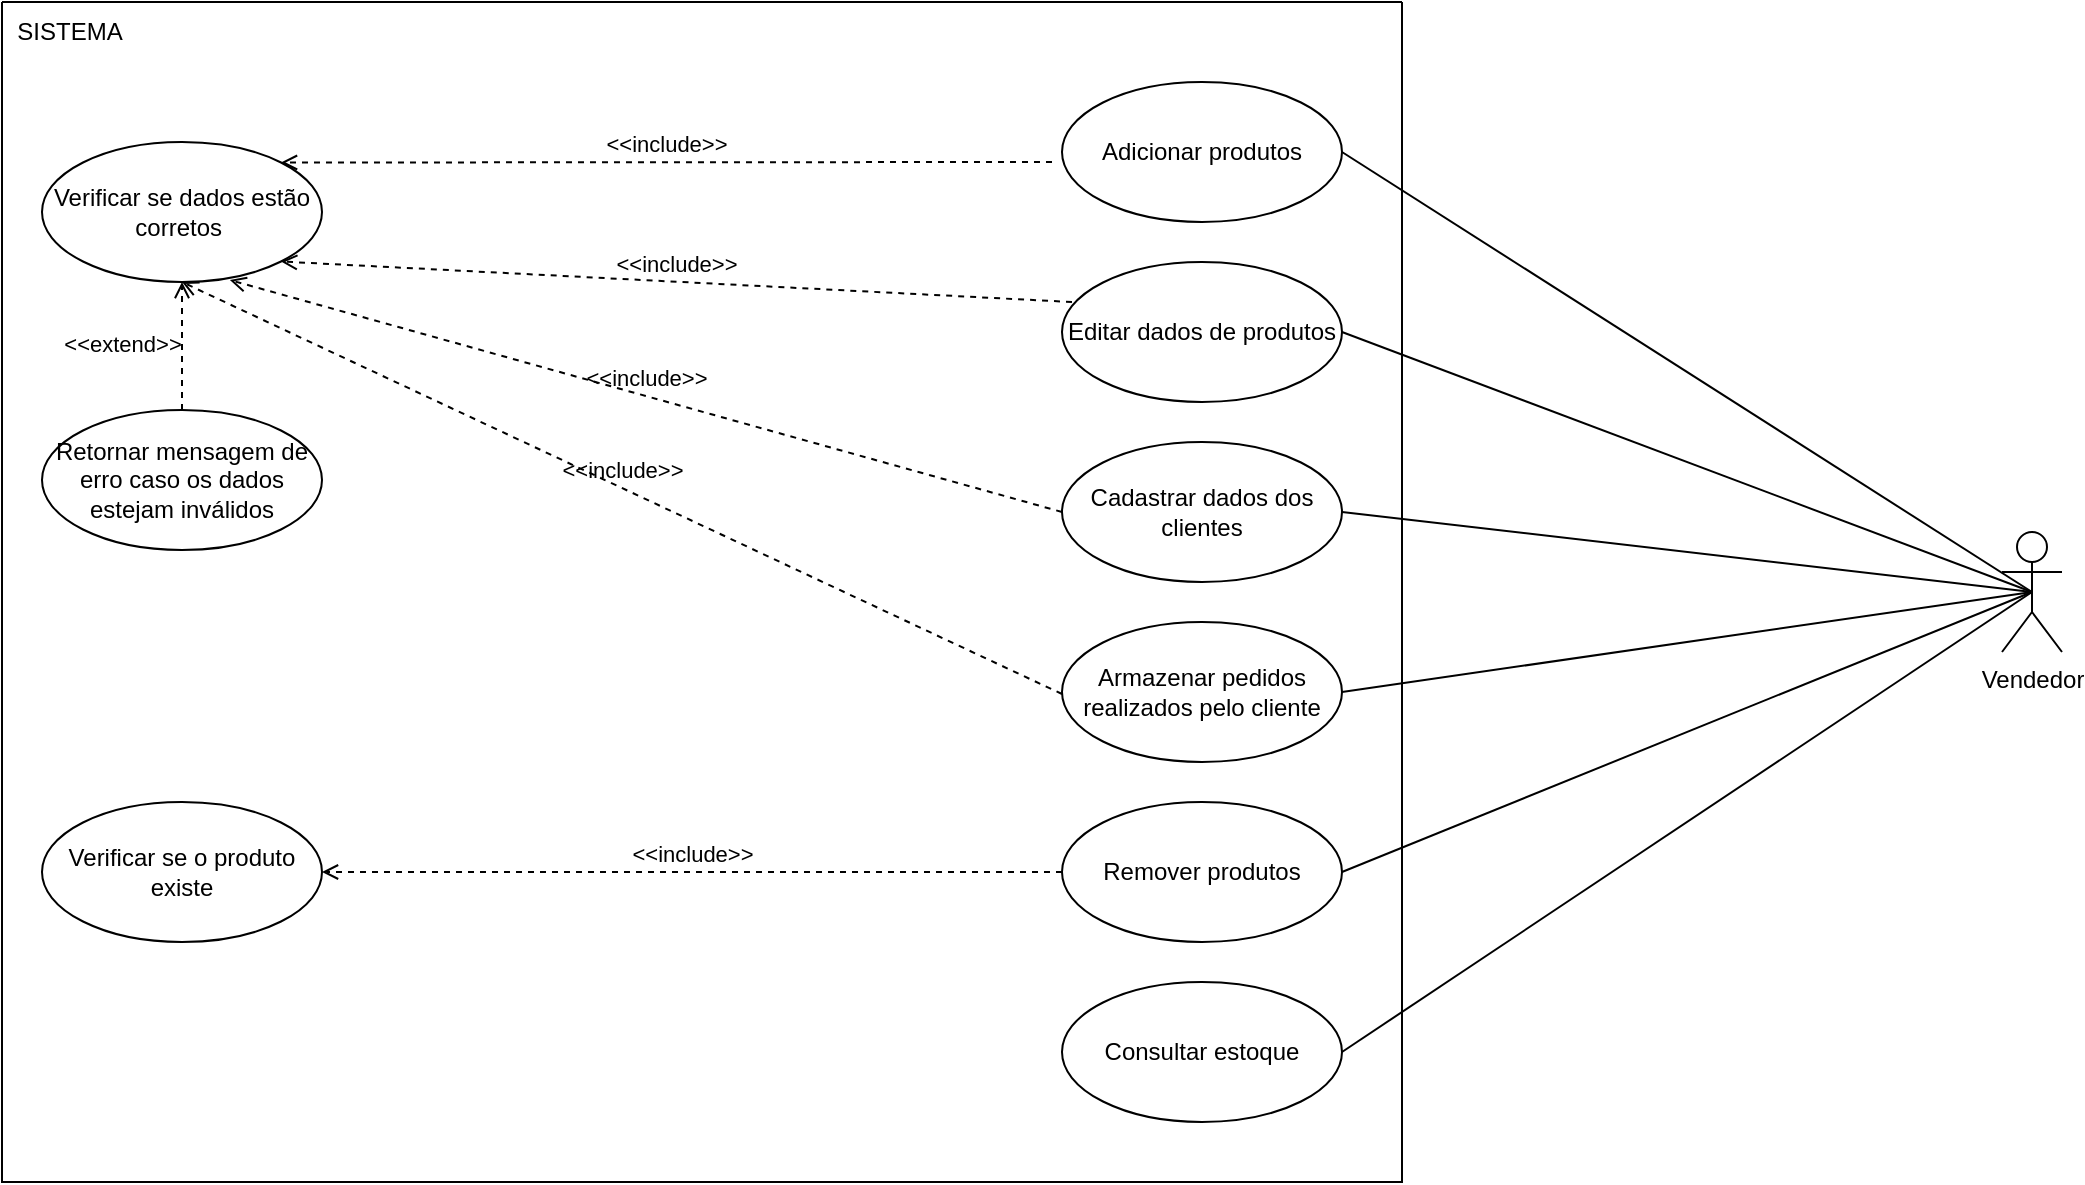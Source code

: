 <mxfile version="24.7.17">
  <diagram name="Página-1" id="0yyZf2vExyStb92xReoz">
    <mxGraphModel dx="1434" dy="780" grid="1" gridSize="10" guides="1" tooltips="1" connect="1" arrows="1" fold="1" page="1" pageScale="1" pageWidth="827" pageHeight="1169" math="0" shadow="0">
      <root>
        <mxCell id="0" />
        <mxCell id="1" parent="0" />
        <mxCell id="PGkATcvvUGbWVfut-UY--2" value="Vendedor" style="shape=umlActor;verticalLabelPosition=bottom;verticalAlign=top;html=1;" parent="1" vertex="1">
          <mxGeometry x="1150" y="445" width="30" height="60" as="geometry" />
        </mxCell>
        <mxCell id="PGkATcvvUGbWVfut-UY--23" value="" style="endArrow=none;html=1;rounded=0;entryX=0.5;entryY=0.5;entryDx=0;entryDy=0;entryPerimeter=0;exitX=1;exitY=0.5;exitDx=0;exitDy=0;" parent="1" target="PGkATcvvUGbWVfut-UY--2" edge="1" source="PGkATcvvUGbWVfut-UY--11">
          <mxGeometry relative="1" as="geometry">
            <mxPoint x="520" y="250" as="sourcePoint" />
            <mxPoint x="700" y="330" as="targetPoint" />
          </mxGeometry>
        </mxCell>
        <mxCell id="PGkATcvvUGbWVfut-UY--25" value="" style="endArrow=none;html=1;rounded=0;entryX=0.5;entryY=0.5;entryDx=0;entryDy=0;entryPerimeter=0;exitX=1;exitY=0.5;exitDx=0;exitDy=0;" parent="1" source="PGkATcvvUGbWVfut-UY--17" target="PGkATcvvUGbWVfut-UY--2" edge="1">
          <mxGeometry relative="1" as="geometry">
            <mxPoint x="530" y="270" as="sourcePoint" />
            <mxPoint x="700" y="340" as="targetPoint" />
          </mxGeometry>
        </mxCell>
        <mxCell id="PGkATcvvUGbWVfut-UY--27" value="" style="endArrow=none;html=1;rounded=0;exitX=1;exitY=0.5;exitDx=0;exitDy=0;entryX=0.5;entryY=0.5;entryDx=0;entryDy=0;entryPerimeter=0;" parent="1" target="PGkATcvvUGbWVfut-UY--2" edge="1" source="PGkATcvvUGbWVfut-UY--26">
          <mxGeometry relative="1" as="geometry">
            <mxPoint x="520" y="424.5" as="sourcePoint" />
            <mxPoint x="700" y="330" as="targetPoint" />
          </mxGeometry>
        </mxCell>
        <mxCell id="PGkATcvvUGbWVfut-UY--29" value="" style="endArrow=none;html=1;rounded=0;entryX=0.5;entryY=0.5;entryDx=0;entryDy=0;entryPerimeter=0;exitX=1;exitY=0.5;exitDx=0;exitDy=0;" parent="1" target="PGkATcvvUGbWVfut-UY--2" edge="1" source="PGkATcvvUGbWVfut-UY--28">
          <mxGeometry relative="1" as="geometry">
            <mxPoint x="520" y="505" as="sourcePoint" />
            <mxPoint x="700" y="410" as="targetPoint" />
          </mxGeometry>
        </mxCell>
        <mxCell id="PGkATcvvUGbWVfut-UY--31" value="" style="endArrow=none;html=1;rounded=0;entryX=0.5;entryY=0.5;entryDx=0;entryDy=0;entryPerimeter=0;exitX=1;exitY=0.5;exitDx=0;exitDy=0;" parent="1" target="PGkATcvvUGbWVfut-UY--2" edge="1" source="PGkATcvvUGbWVfut-UY--30">
          <mxGeometry relative="1" as="geometry">
            <mxPoint x="520" y="605" as="sourcePoint" />
            <mxPoint x="705" y="430" as="targetPoint" />
          </mxGeometry>
        </mxCell>
        <mxCell id="PGkATcvvUGbWVfut-UY--37" value="" style="swimlane;startSize=0;" parent="1" vertex="1">
          <mxGeometry x="150" y="180" width="700" height="590" as="geometry" />
        </mxCell>
        <mxCell id="PGkATcvvUGbWVfut-UY--32" value="SISTEMA" style="text;html=1;align=center;verticalAlign=middle;whiteSpace=wrap;rounded=0;" parent="PGkATcvvUGbWVfut-UY--37" vertex="1">
          <mxGeometry x="4" width="60" height="30" as="geometry" />
        </mxCell>
        <mxCell id="PGkATcvvUGbWVfut-UY--11" value="Adicionar produtos" style="ellipse;whiteSpace=wrap;html=1;" parent="PGkATcvvUGbWVfut-UY--37" vertex="1">
          <mxGeometry x="530" y="40" width="140" height="70" as="geometry" />
        </mxCell>
        <mxCell id="PGkATcvvUGbWVfut-UY--22" value="" style="text;strokeColor=none;fillColor=none;align=left;verticalAlign=middle;spacingTop=-1;spacingLeft=4;spacingRight=4;rotatable=0;labelPosition=right;points=[];portConstraint=eastwest;" parent="PGkATcvvUGbWVfut-UY--37" vertex="1">
          <mxGeometry x="680" y="260" width="20" height="14" as="geometry" />
        </mxCell>
        <mxCell id="U0aSdUmngwH33HCEDwY0-1" value="Verificar se dados estão corretos&amp;nbsp;" style="ellipse;whiteSpace=wrap;html=1;" vertex="1" parent="PGkATcvvUGbWVfut-UY--37">
          <mxGeometry x="20" y="70" width="140" height="70" as="geometry" />
        </mxCell>
        <mxCell id="PGkATcvvUGbWVfut-UY--17" value="Remover produtos" style="ellipse;whiteSpace=wrap;html=1;" parent="PGkATcvvUGbWVfut-UY--37" vertex="1">
          <mxGeometry x="530" y="400" width="140" height="70" as="geometry" />
        </mxCell>
        <mxCell id="PGkATcvvUGbWVfut-UY--26" value="Editar dados de produtos" style="ellipse;whiteSpace=wrap;html=1;" parent="PGkATcvvUGbWVfut-UY--37" vertex="1">
          <mxGeometry x="530" y="130" width="140" height="70" as="geometry" />
        </mxCell>
        <mxCell id="U0aSdUmngwH33HCEDwY0-5" value="&amp;lt;&amp;lt;include&amp;gt;&amp;gt;" style="html=1;verticalAlign=bottom;labelBackgroundColor=none;endArrow=open;endFill=0;dashed=1;rounded=0;entryX=1;entryY=0;entryDx=0;entryDy=0;" edge="1" parent="PGkATcvvUGbWVfut-UY--37" target="U0aSdUmngwH33HCEDwY0-1">
          <mxGeometry width="160" relative="1" as="geometry">
            <mxPoint x="525" y="80" as="sourcePoint" />
            <mxPoint x="675" y="70" as="targetPoint" />
          </mxGeometry>
        </mxCell>
        <mxCell id="U0aSdUmngwH33HCEDwY0-6" value="&amp;lt;&amp;lt;include&amp;gt;&amp;gt;" style="html=1;verticalAlign=bottom;labelBackgroundColor=none;endArrow=open;endFill=0;dashed=1;rounded=0;entryX=1;entryY=1;entryDx=0;entryDy=0;" edge="1" parent="PGkATcvvUGbWVfut-UY--37" target="U0aSdUmngwH33HCEDwY0-1">
          <mxGeometry width="160" relative="1" as="geometry">
            <mxPoint x="535" y="150" as="sourcePoint" />
            <mxPoint x="460" y="185" as="targetPoint" />
          </mxGeometry>
        </mxCell>
        <mxCell id="U0aSdUmngwH33HCEDwY0-7" value="Verificar se o produto existe" style="ellipse;whiteSpace=wrap;html=1;" vertex="1" parent="PGkATcvvUGbWVfut-UY--37">
          <mxGeometry x="20" y="400" width="140" height="70" as="geometry" />
        </mxCell>
        <mxCell id="U0aSdUmngwH33HCEDwY0-8" value="&amp;lt;&amp;lt;include&amp;gt;&amp;gt;" style="html=1;verticalAlign=bottom;labelBackgroundColor=none;endArrow=open;endFill=0;dashed=1;rounded=0;entryX=1;entryY=0.5;entryDx=0;entryDy=0;exitX=0;exitY=0.5;exitDx=0;exitDy=0;" edge="1" parent="PGkATcvvUGbWVfut-UY--37" source="PGkATcvvUGbWVfut-UY--17" target="U0aSdUmngwH33HCEDwY0-7">
          <mxGeometry width="160" relative="1" as="geometry">
            <mxPoint x="530" y="240" as="sourcePoint" />
            <mxPoint x="424" y="230" as="targetPoint" />
          </mxGeometry>
        </mxCell>
        <mxCell id="PGkATcvvUGbWVfut-UY--28" value="Cadastrar dados dos clientes" style="ellipse;whiteSpace=wrap;html=1;" parent="PGkATcvvUGbWVfut-UY--37" vertex="1">
          <mxGeometry x="530" y="220" width="140" height="70" as="geometry" />
        </mxCell>
        <mxCell id="U0aSdUmngwH33HCEDwY0-9" value="&amp;lt;&amp;lt;include&amp;gt;&amp;gt;" style="html=1;verticalAlign=bottom;labelBackgroundColor=none;endArrow=open;endFill=0;dashed=1;rounded=0;entryX=0.671;entryY=0.986;entryDx=0;entryDy=0;entryPerimeter=0;exitX=0;exitY=0.5;exitDx=0;exitDy=0;" edge="1" parent="PGkATcvvUGbWVfut-UY--37" source="PGkATcvvUGbWVfut-UY--28" target="U0aSdUmngwH33HCEDwY0-1">
          <mxGeometry width="160" relative="1" as="geometry">
            <mxPoint x="545" y="160" as="sourcePoint" />
            <mxPoint x="430" y="150" as="targetPoint" />
          </mxGeometry>
        </mxCell>
        <mxCell id="PGkATcvvUGbWVfut-UY--30" value="Consultar estoque" style="ellipse;whiteSpace=wrap;html=1;" parent="PGkATcvvUGbWVfut-UY--37" vertex="1">
          <mxGeometry x="530" y="490" width="140" height="70" as="geometry" />
        </mxCell>
        <mxCell id="PGkATcvvUGbWVfut-UY--38" value="Armazenar pedidos realizados pelo cliente" style="ellipse;whiteSpace=wrap;html=1;" parent="PGkATcvvUGbWVfut-UY--37" vertex="1">
          <mxGeometry x="530" y="310" width="140" height="70" as="geometry" />
        </mxCell>
        <mxCell id="U0aSdUmngwH33HCEDwY0-10" value="&amp;lt;&amp;lt;include&amp;gt;&amp;gt;" style="html=1;verticalAlign=bottom;labelBackgroundColor=none;endArrow=open;endFill=0;dashed=1;rounded=0;entryX=0.5;entryY=1;entryDx=0;entryDy=0;exitX=0;exitY=0.5;exitDx=0;exitDy=0;" edge="1" parent="PGkATcvvUGbWVfut-UY--37" target="U0aSdUmngwH33HCEDwY0-1">
          <mxGeometry width="160" relative="1" as="geometry">
            <mxPoint x="530" y="346" as="sourcePoint" />
            <mxPoint x="404" y="240" as="targetPoint" />
          </mxGeometry>
        </mxCell>
        <mxCell id="U0aSdUmngwH33HCEDwY0-11" value="&lt;font style=&quot;font-size: 12px;&quot;&gt;Retornar mensagem de erro caso os dados estejam inválidos&lt;/font&gt;" style="ellipse;whiteSpace=wrap;html=1;" vertex="1" parent="PGkATcvvUGbWVfut-UY--37">
          <mxGeometry x="20" y="204" width="140" height="70" as="geometry" />
        </mxCell>
        <mxCell id="U0aSdUmngwH33HCEDwY0-13" value="&amp;lt;&amp;lt;extend&amp;gt;&amp;gt;" style="html=1;verticalAlign=bottom;labelBackgroundColor=none;endArrow=open;endFill=0;dashed=1;rounded=0;entryX=0.5;entryY=1;entryDx=0;entryDy=0;exitX=0.5;exitY=0;exitDx=0;exitDy=0;" edge="1" parent="PGkATcvvUGbWVfut-UY--37" source="U0aSdUmngwH33HCEDwY0-11" target="U0aSdUmngwH33HCEDwY0-1">
          <mxGeometry x="-0.25" y="30" width="160" relative="1" as="geometry">
            <mxPoint x="60" y="190" as="sourcePoint" />
            <mxPoint x="220" y="190" as="targetPoint" />
            <mxPoint as="offset" />
          </mxGeometry>
        </mxCell>
        <mxCell id="PGkATcvvUGbWVfut-UY--39" value="" style="endArrow=none;html=1;rounded=0;entryX=0.5;entryY=0.5;entryDx=0;entryDy=0;entryPerimeter=0;exitX=1;exitY=0.5;exitDx=0;exitDy=0;" parent="1" target="PGkATcvvUGbWVfut-UY--2" edge="1" source="PGkATcvvUGbWVfut-UY--38">
          <mxGeometry relative="1" as="geometry">
            <mxPoint x="520" y="695" as="sourcePoint" />
            <mxPoint x="735" y="520" as="targetPoint" />
          </mxGeometry>
        </mxCell>
      </root>
    </mxGraphModel>
  </diagram>
</mxfile>
